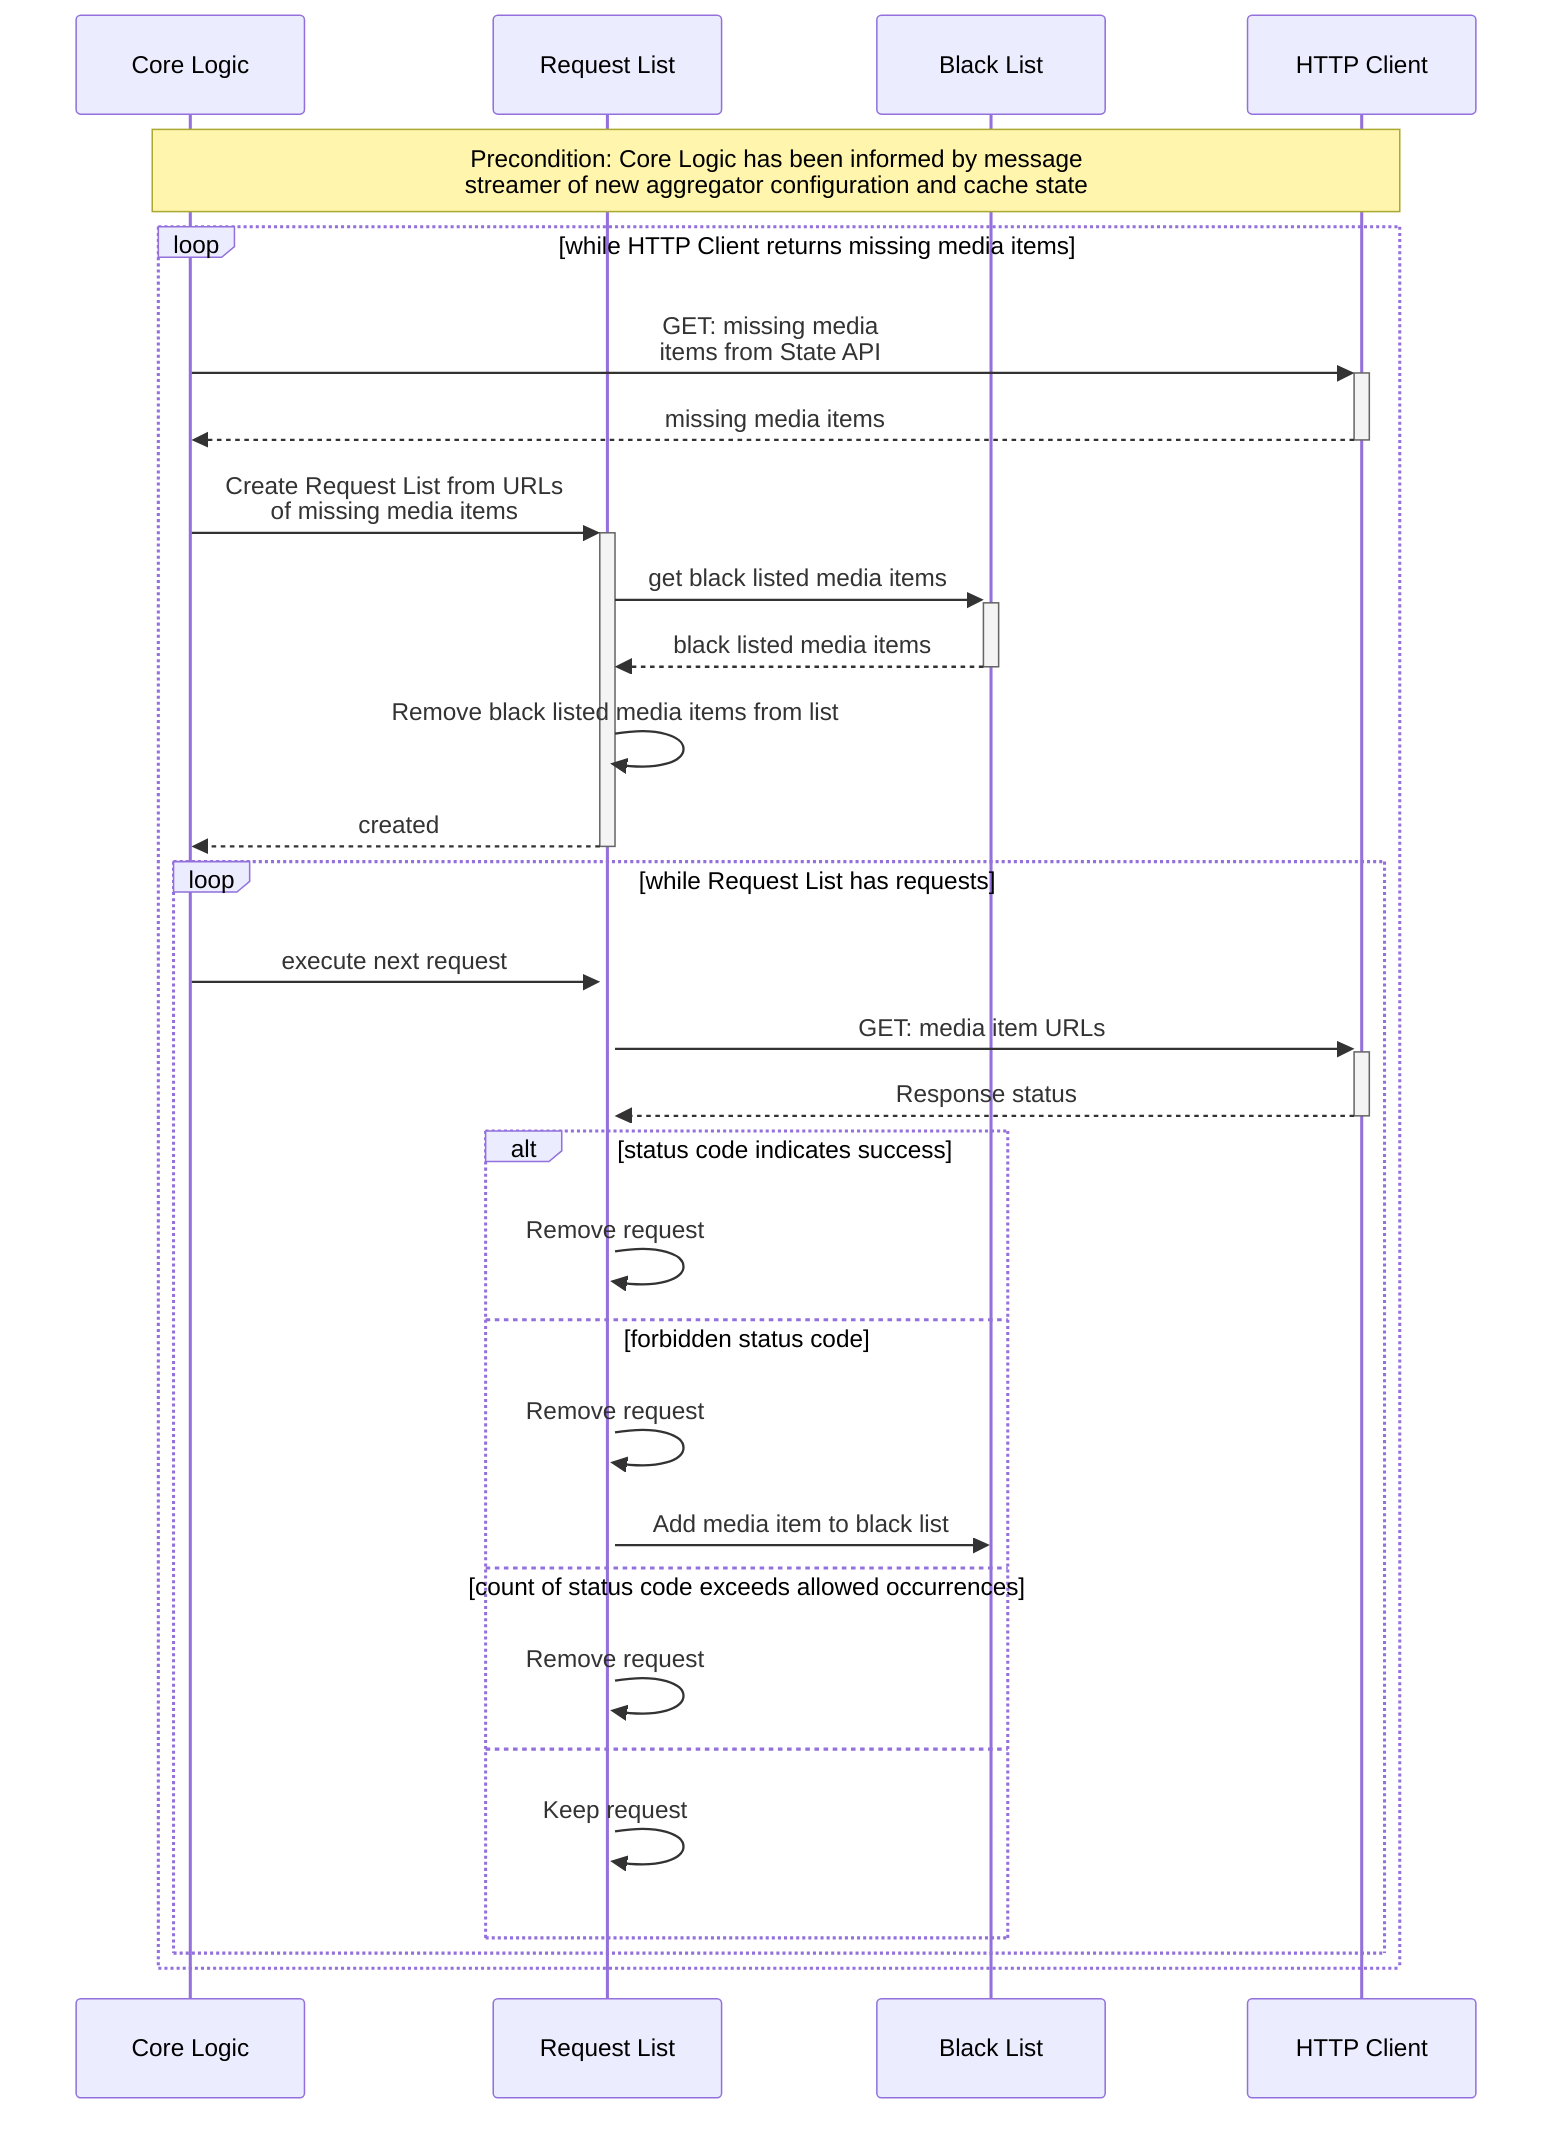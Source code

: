 sequenceDiagram

  participant CoreLogic as Core Logic
  participant RequestList as Request List
  participant BlackList as Black List
  participant HttpClient as HTTP Client

  Note over CoreLogic,HttpClient: Precondition: Core Logic has been informed by message <br>streamer of new aggregator configuration and cache state

  loop while HTTP Client returns missing media items

    CoreLogic ->>+ HttpClient: GET: missing media <br>items from State API
    HttpClient -->>- CoreLogic: missing media items

    CoreLogic ->>+ RequestList: Create Request List from URLs<br> of missing media items
    RequestList ->>+ BlackList: get black listed media items
    BlackList -->>- RequestList: black listed media items
    RequestList ->> RequestList: Remove black listed media items from list
    RequestList -->>- CoreLogic: created

    loop while Request List has requests

      CoreLogic ->>+ RequestList: execute next request
      RequestList ->>+ HttpClient: GET: media item URLs
      HttpClient -->>- RequestList: Response status
        
      alt status code indicates success
        RequestList->>RequestList: Remove request
      else forbidden status code
        RequestList->>RequestList: Remove request
        RequestList->>BlackList: Add media item to black list
      else count of status code exceeds allowed occurrences
        RequestList->>RequestList: Remove request
      else
        RequestList->>RequestList: Keep request
      end
      
    end
  end